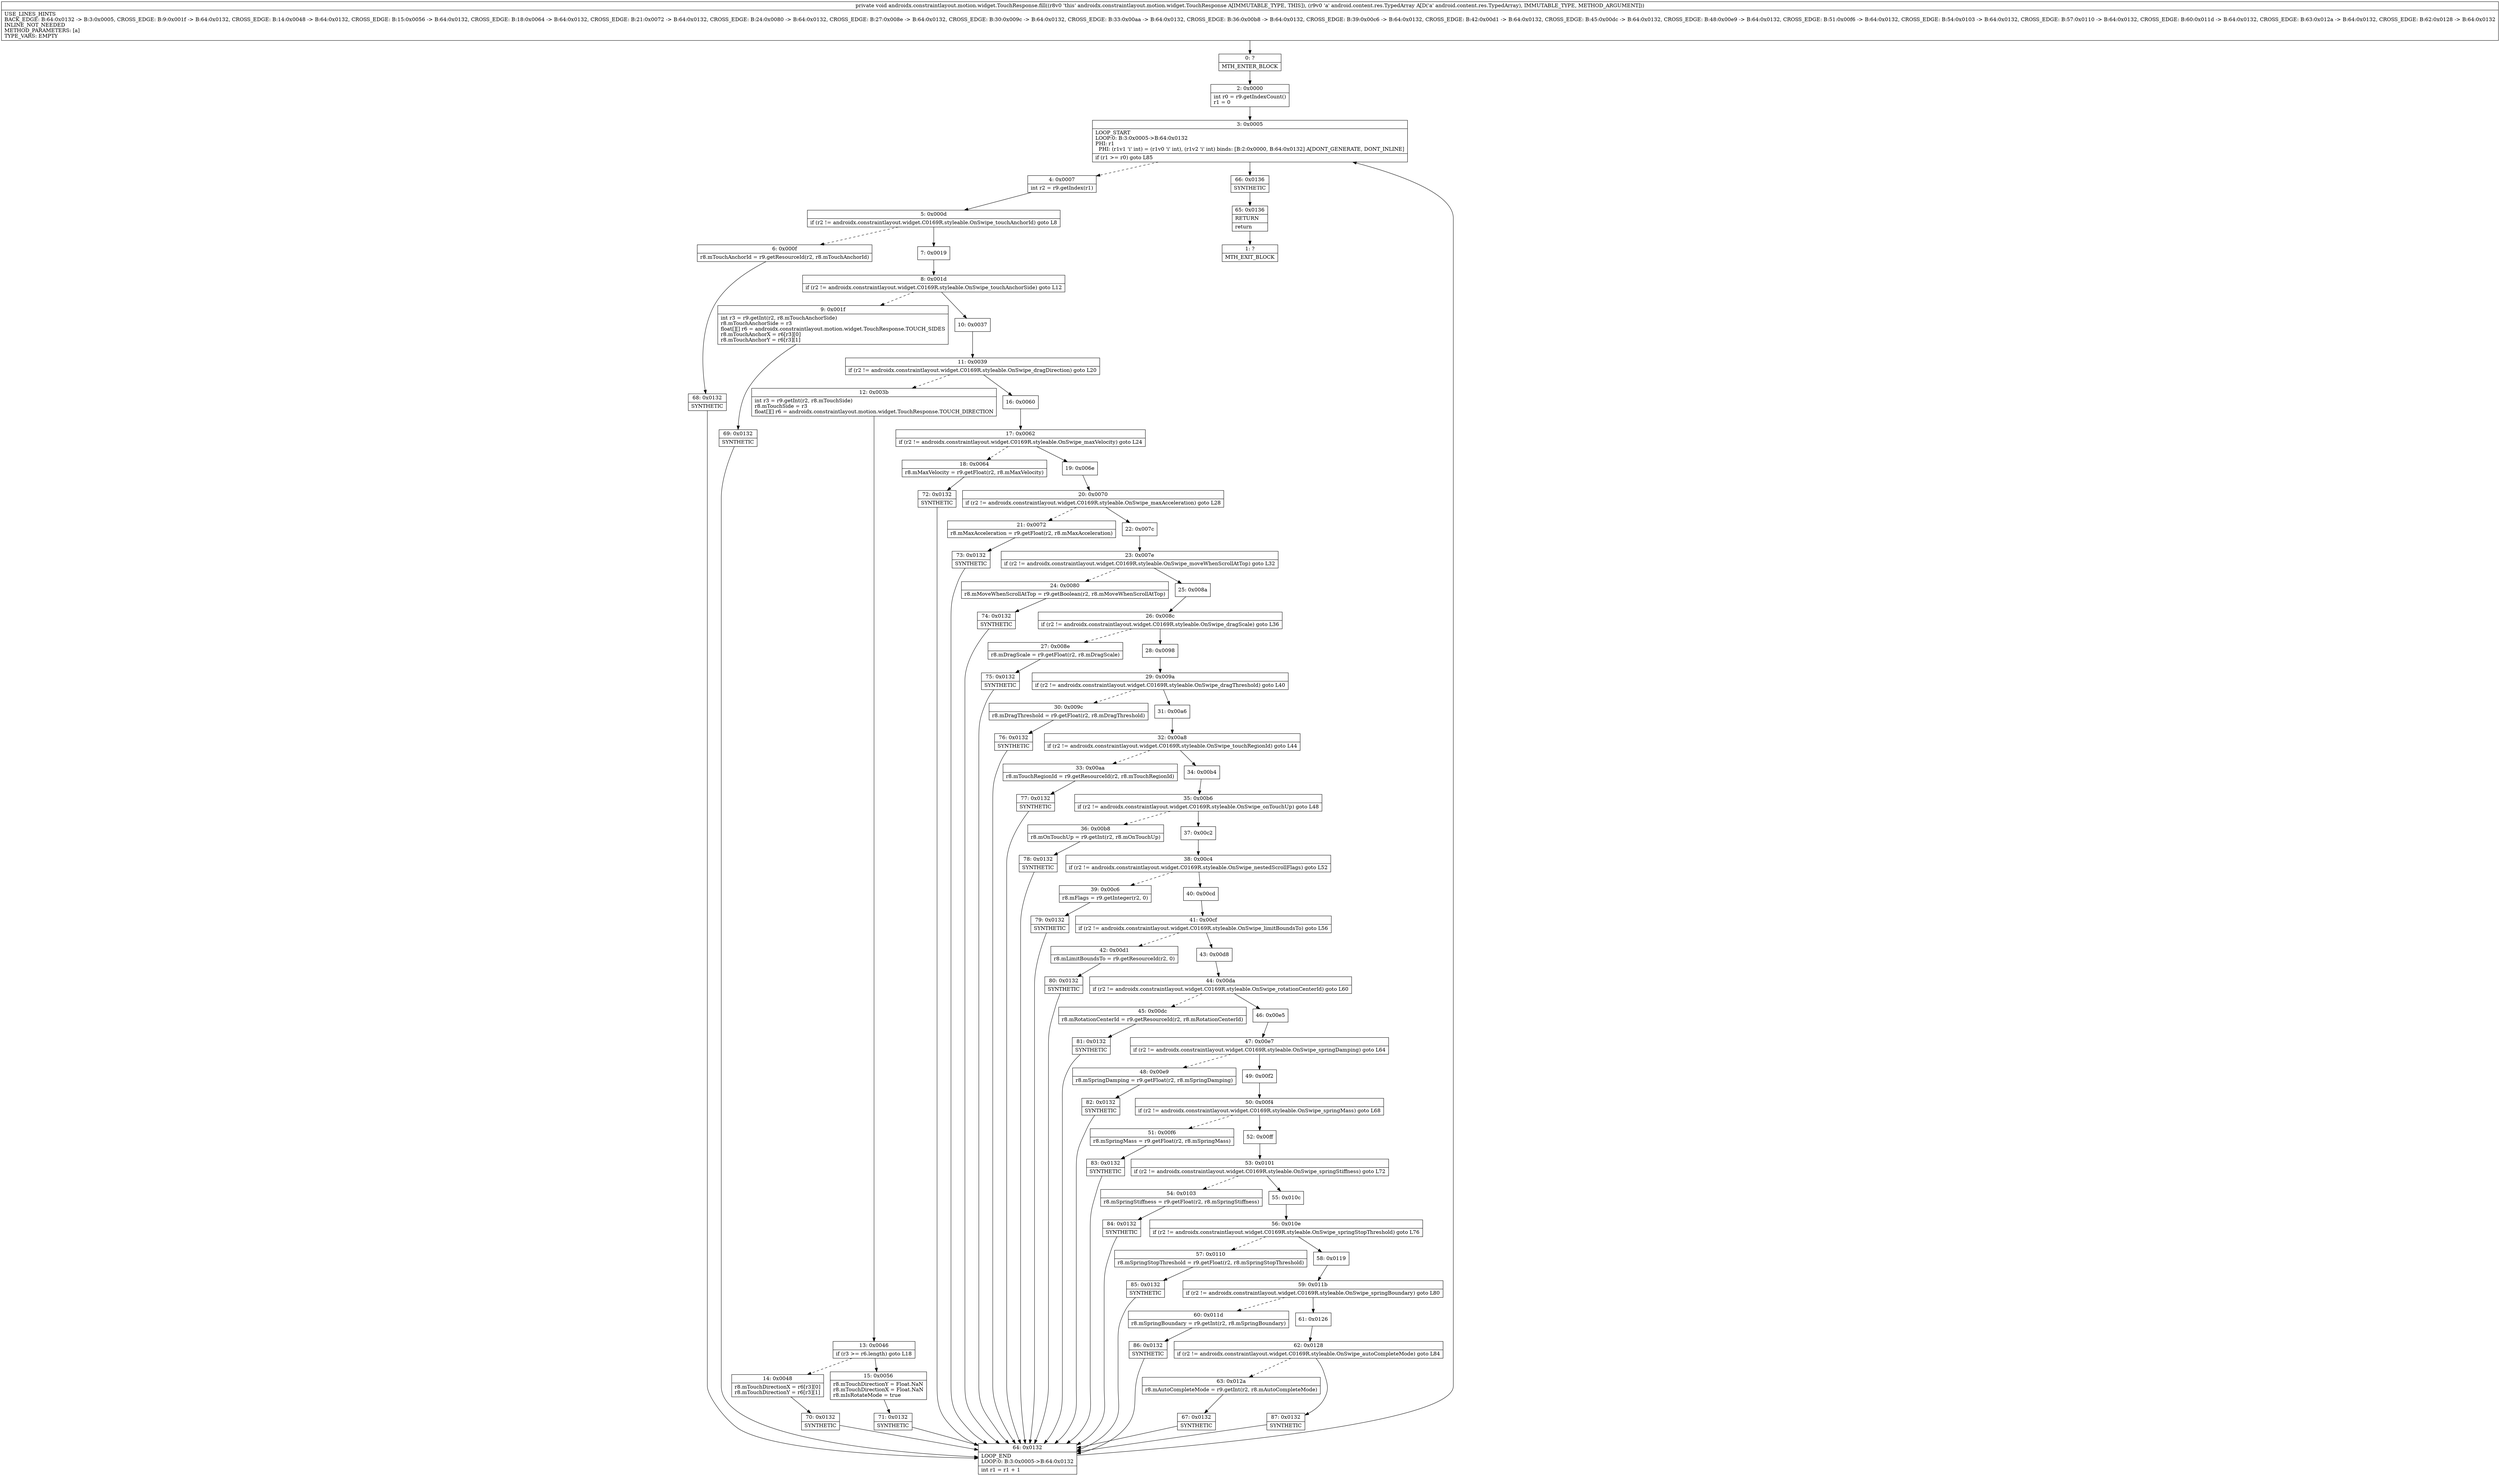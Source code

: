 digraph "CFG forandroidx.constraintlayout.motion.widget.TouchResponse.fill(Landroid\/content\/res\/TypedArray;)V" {
Node_0 [shape=record,label="{0\:\ ?|MTH_ENTER_BLOCK\l}"];
Node_2 [shape=record,label="{2\:\ 0x0000|int r0 = r9.getIndexCount()\lr1 = 0\l}"];
Node_3 [shape=record,label="{3\:\ 0x0005|LOOP_START\lLOOP:0: B:3:0x0005\-\>B:64:0x0132\lPHI: r1 \l  PHI: (r1v1 'i' int) = (r1v0 'i' int), (r1v2 'i' int) binds: [B:2:0x0000, B:64:0x0132] A[DONT_GENERATE, DONT_INLINE]\l|if (r1 \>= r0) goto L85\l}"];
Node_4 [shape=record,label="{4\:\ 0x0007|int r2 = r9.getIndex(r1)\l}"];
Node_5 [shape=record,label="{5\:\ 0x000d|if (r2 != androidx.constraintlayout.widget.C0169R.styleable.OnSwipe_touchAnchorId) goto L8\l}"];
Node_6 [shape=record,label="{6\:\ 0x000f|r8.mTouchAnchorId = r9.getResourceId(r2, r8.mTouchAnchorId)\l}"];
Node_68 [shape=record,label="{68\:\ 0x0132|SYNTHETIC\l}"];
Node_64 [shape=record,label="{64\:\ 0x0132|LOOP_END\lLOOP:0: B:3:0x0005\-\>B:64:0x0132\l|int r1 = r1 + 1\l}"];
Node_7 [shape=record,label="{7\:\ 0x0019}"];
Node_8 [shape=record,label="{8\:\ 0x001d|if (r2 != androidx.constraintlayout.widget.C0169R.styleable.OnSwipe_touchAnchorSide) goto L12\l}"];
Node_9 [shape=record,label="{9\:\ 0x001f|int r3 = r9.getInt(r2, r8.mTouchAnchorSide)\lr8.mTouchAnchorSide = r3\lfloat[][] r6 = androidx.constraintlayout.motion.widget.TouchResponse.TOUCH_SIDES\lr8.mTouchAnchorX = r6[r3][0]\lr8.mTouchAnchorY = r6[r3][1]\l}"];
Node_69 [shape=record,label="{69\:\ 0x0132|SYNTHETIC\l}"];
Node_10 [shape=record,label="{10\:\ 0x0037}"];
Node_11 [shape=record,label="{11\:\ 0x0039|if (r2 != androidx.constraintlayout.widget.C0169R.styleable.OnSwipe_dragDirection) goto L20\l}"];
Node_12 [shape=record,label="{12\:\ 0x003b|int r3 = r9.getInt(r2, r8.mTouchSide)\lr8.mTouchSide = r3\lfloat[][] r6 = androidx.constraintlayout.motion.widget.TouchResponse.TOUCH_DIRECTION\l}"];
Node_13 [shape=record,label="{13\:\ 0x0046|if (r3 \>= r6.length) goto L18\l}"];
Node_14 [shape=record,label="{14\:\ 0x0048|r8.mTouchDirectionX = r6[r3][0]\lr8.mTouchDirectionY = r6[r3][1]\l}"];
Node_70 [shape=record,label="{70\:\ 0x0132|SYNTHETIC\l}"];
Node_15 [shape=record,label="{15\:\ 0x0056|r8.mTouchDirectionY = Float.NaN\lr8.mTouchDirectionX = Float.NaN\lr8.mIsRotateMode = true\l}"];
Node_71 [shape=record,label="{71\:\ 0x0132|SYNTHETIC\l}"];
Node_16 [shape=record,label="{16\:\ 0x0060}"];
Node_17 [shape=record,label="{17\:\ 0x0062|if (r2 != androidx.constraintlayout.widget.C0169R.styleable.OnSwipe_maxVelocity) goto L24\l}"];
Node_18 [shape=record,label="{18\:\ 0x0064|r8.mMaxVelocity = r9.getFloat(r2, r8.mMaxVelocity)\l}"];
Node_72 [shape=record,label="{72\:\ 0x0132|SYNTHETIC\l}"];
Node_19 [shape=record,label="{19\:\ 0x006e}"];
Node_20 [shape=record,label="{20\:\ 0x0070|if (r2 != androidx.constraintlayout.widget.C0169R.styleable.OnSwipe_maxAcceleration) goto L28\l}"];
Node_21 [shape=record,label="{21\:\ 0x0072|r8.mMaxAcceleration = r9.getFloat(r2, r8.mMaxAcceleration)\l}"];
Node_73 [shape=record,label="{73\:\ 0x0132|SYNTHETIC\l}"];
Node_22 [shape=record,label="{22\:\ 0x007c}"];
Node_23 [shape=record,label="{23\:\ 0x007e|if (r2 != androidx.constraintlayout.widget.C0169R.styleable.OnSwipe_moveWhenScrollAtTop) goto L32\l}"];
Node_24 [shape=record,label="{24\:\ 0x0080|r8.mMoveWhenScrollAtTop = r9.getBoolean(r2, r8.mMoveWhenScrollAtTop)\l}"];
Node_74 [shape=record,label="{74\:\ 0x0132|SYNTHETIC\l}"];
Node_25 [shape=record,label="{25\:\ 0x008a}"];
Node_26 [shape=record,label="{26\:\ 0x008c|if (r2 != androidx.constraintlayout.widget.C0169R.styleable.OnSwipe_dragScale) goto L36\l}"];
Node_27 [shape=record,label="{27\:\ 0x008e|r8.mDragScale = r9.getFloat(r2, r8.mDragScale)\l}"];
Node_75 [shape=record,label="{75\:\ 0x0132|SYNTHETIC\l}"];
Node_28 [shape=record,label="{28\:\ 0x0098}"];
Node_29 [shape=record,label="{29\:\ 0x009a|if (r2 != androidx.constraintlayout.widget.C0169R.styleable.OnSwipe_dragThreshold) goto L40\l}"];
Node_30 [shape=record,label="{30\:\ 0x009c|r8.mDragThreshold = r9.getFloat(r2, r8.mDragThreshold)\l}"];
Node_76 [shape=record,label="{76\:\ 0x0132|SYNTHETIC\l}"];
Node_31 [shape=record,label="{31\:\ 0x00a6}"];
Node_32 [shape=record,label="{32\:\ 0x00a8|if (r2 != androidx.constraintlayout.widget.C0169R.styleable.OnSwipe_touchRegionId) goto L44\l}"];
Node_33 [shape=record,label="{33\:\ 0x00aa|r8.mTouchRegionId = r9.getResourceId(r2, r8.mTouchRegionId)\l}"];
Node_77 [shape=record,label="{77\:\ 0x0132|SYNTHETIC\l}"];
Node_34 [shape=record,label="{34\:\ 0x00b4}"];
Node_35 [shape=record,label="{35\:\ 0x00b6|if (r2 != androidx.constraintlayout.widget.C0169R.styleable.OnSwipe_onTouchUp) goto L48\l}"];
Node_36 [shape=record,label="{36\:\ 0x00b8|r8.mOnTouchUp = r9.getInt(r2, r8.mOnTouchUp)\l}"];
Node_78 [shape=record,label="{78\:\ 0x0132|SYNTHETIC\l}"];
Node_37 [shape=record,label="{37\:\ 0x00c2}"];
Node_38 [shape=record,label="{38\:\ 0x00c4|if (r2 != androidx.constraintlayout.widget.C0169R.styleable.OnSwipe_nestedScrollFlags) goto L52\l}"];
Node_39 [shape=record,label="{39\:\ 0x00c6|r8.mFlags = r9.getInteger(r2, 0)\l}"];
Node_79 [shape=record,label="{79\:\ 0x0132|SYNTHETIC\l}"];
Node_40 [shape=record,label="{40\:\ 0x00cd}"];
Node_41 [shape=record,label="{41\:\ 0x00cf|if (r2 != androidx.constraintlayout.widget.C0169R.styleable.OnSwipe_limitBoundsTo) goto L56\l}"];
Node_42 [shape=record,label="{42\:\ 0x00d1|r8.mLimitBoundsTo = r9.getResourceId(r2, 0)\l}"];
Node_80 [shape=record,label="{80\:\ 0x0132|SYNTHETIC\l}"];
Node_43 [shape=record,label="{43\:\ 0x00d8}"];
Node_44 [shape=record,label="{44\:\ 0x00da|if (r2 != androidx.constraintlayout.widget.C0169R.styleable.OnSwipe_rotationCenterId) goto L60\l}"];
Node_45 [shape=record,label="{45\:\ 0x00dc|r8.mRotationCenterId = r9.getResourceId(r2, r8.mRotationCenterId)\l}"];
Node_81 [shape=record,label="{81\:\ 0x0132|SYNTHETIC\l}"];
Node_46 [shape=record,label="{46\:\ 0x00e5}"];
Node_47 [shape=record,label="{47\:\ 0x00e7|if (r2 != androidx.constraintlayout.widget.C0169R.styleable.OnSwipe_springDamping) goto L64\l}"];
Node_48 [shape=record,label="{48\:\ 0x00e9|r8.mSpringDamping = r9.getFloat(r2, r8.mSpringDamping)\l}"];
Node_82 [shape=record,label="{82\:\ 0x0132|SYNTHETIC\l}"];
Node_49 [shape=record,label="{49\:\ 0x00f2}"];
Node_50 [shape=record,label="{50\:\ 0x00f4|if (r2 != androidx.constraintlayout.widget.C0169R.styleable.OnSwipe_springMass) goto L68\l}"];
Node_51 [shape=record,label="{51\:\ 0x00f6|r8.mSpringMass = r9.getFloat(r2, r8.mSpringMass)\l}"];
Node_83 [shape=record,label="{83\:\ 0x0132|SYNTHETIC\l}"];
Node_52 [shape=record,label="{52\:\ 0x00ff}"];
Node_53 [shape=record,label="{53\:\ 0x0101|if (r2 != androidx.constraintlayout.widget.C0169R.styleable.OnSwipe_springStiffness) goto L72\l}"];
Node_54 [shape=record,label="{54\:\ 0x0103|r8.mSpringStiffness = r9.getFloat(r2, r8.mSpringStiffness)\l}"];
Node_84 [shape=record,label="{84\:\ 0x0132|SYNTHETIC\l}"];
Node_55 [shape=record,label="{55\:\ 0x010c}"];
Node_56 [shape=record,label="{56\:\ 0x010e|if (r2 != androidx.constraintlayout.widget.C0169R.styleable.OnSwipe_springStopThreshold) goto L76\l}"];
Node_57 [shape=record,label="{57\:\ 0x0110|r8.mSpringStopThreshold = r9.getFloat(r2, r8.mSpringStopThreshold)\l}"];
Node_85 [shape=record,label="{85\:\ 0x0132|SYNTHETIC\l}"];
Node_58 [shape=record,label="{58\:\ 0x0119}"];
Node_59 [shape=record,label="{59\:\ 0x011b|if (r2 != androidx.constraintlayout.widget.C0169R.styleable.OnSwipe_springBoundary) goto L80\l}"];
Node_60 [shape=record,label="{60\:\ 0x011d|r8.mSpringBoundary = r9.getInt(r2, r8.mSpringBoundary)\l}"];
Node_86 [shape=record,label="{86\:\ 0x0132|SYNTHETIC\l}"];
Node_61 [shape=record,label="{61\:\ 0x0126}"];
Node_62 [shape=record,label="{62\:\ 0x0128|if (r2 != androidx.constraintlayout.widget.C0169R.styleable.OnSwipe_autoCompleteMode) goto L84\l}"];
Node_63 [shape=record,label="{63\:\ 0x012a|r8.mAutoCompleteMode = r9.getInt(r2, r8.mAutoCompleteMode)\l}"];
Node_67 [shape=record,label="{67\:\ 0x0132|SYNTHETIC\l}"];
Node_87 [shape=record,label="{87\:\ 0x0132|SYNTHETIC\l}"];
Node_66 [shape=record,label="{66\:\ 0x0136|SYNTHETIC\l}"];
Node_65 [shape=record,label="{65\:\ 0x0136|RETURN\l|return\l}"];
Node_1 [shape=record,label="{1\:\ ?|MTH_EXIT_BLOCK\l}"];
MethodNode[shape=record,label="{private void androidx.constraintlayout.motion.widget.TouchResponse.fill((r8v0 'this' androidx.constraintlayout.motion.widget.TouchResponse A[IMMUTABLE_TYPE, THIS]), (r9v0 'a' android.content.res.TypedArray A[D('a' android.content.res.TypedArray), IMMUTABLE_TYPE, METHOD_ARGUMENT]))  | USE_LINES_HINTS\lBACK_EDGE: B:64:0x0132 \-\> B:3:0x0005, CROSS_EDGE: B:9:0x001f \-\> B:64:0x0132, CROSS_EDGE: B:14:0x0048 \-\> B:64:0x0132, CROSS_EDGE: B:15:0x0056 \-\> B:64:0x0132, CROSS_EDGE: B:18:0x0064 \-\> B:64:0x0132, CROSS_EDGE: B:21:0x0072 \-\> B:64:0x0132, CROSS_EDGE: B:24:0x0080 \-\> B:64:0x0132, CROSS_EDGE: B:27:0x008e \-\> B:64:0x0132, CROSS_EDGE: B:30:0x009c \-\> B:64:0x0132, CROSS_EDGE: B:33:0x00aa \-\> B:64:0x0132, CROSS_EDGE: B:36:0x00b8 \-\> B:64:0x0132, CROSS_EDGE: B:39:0x00c6 \-\> B:64:0x0132, CROSS_EDGE: B:42:0x00d1 \-\> B:64:0x0132, CROSS_EDGE: B:45:0x00dc \-\> B:64:0x0132, CROSS_EDGE: B:48:0x00e9 \-\> B:64:0x0132, CROSS_EDGE: B:51:0x00f6 \-\> B:64:0x0132, CROSS_EDGE: B:54:0x0103 \-\> B:64:0x0132, CROSS_EDGE: B:57:0x0110 \-\> B:64:0x0132, CROSS_EDGE: B:60:0x011d \-\> B:64:0x0132, CROSS_EDGE: B:63:0x012a \-\> B:64:0x0132, CROSS_EDGE: B:62:0x0128 \-\> B:64:0x0132\lINLINE_NOT_NEEDED\lMETHOD_PARAMETERS: [a]\lTYPE_VARS: EMPTY\l}"];
MethodNode -> Node_0;Node_0 -> Node_2;
Node_2 -> Node_3;
Node_3 -> Node_4[style=dashed];
Node_3 -> Node_66;
Node_4 -> Node_5;
Node_5 -> Node_6[style=dashed];
Node_5 -> Node_7;
Node_6 -> Node_68;
Node_68 -> Node_64;
Node_64 -> Node_3;
Node_7 -> Node_8;
Node_8 -> Node_9[style=dashed];
Node_8 -> Node_10;
Node_9 -> Node_69;
Node_69 -> Node_64;
Node_10 -> Node_11;
Node_11 -> Node_12[style=dashed];
Node_11 -> Node_16;
Node_12 -> Node_13;
Node_13 -> Node_14[style=dashed];
Node_13 -> Node_15;
Node_14 -> Node_70;
Node_70 -> Node_64;
Node_15 -> Node_71;
Node_71 -> Node_64;
Node_16 -> Node_17;
Node_17 -> Node_18[style=dashed];
Node_17 -> Node_19;
Node_18 -> Node_72;
Node_72 -> Node_64;
Node_19 -> Node_20;
Node_20 -> Node_21[style=dashed];
Node_20 -> Node_22;
Node_21 -> Node_73;
Node_73 -> Node_64;
Node_22 -> Node_23;
Node_23 -> Node_24[style=dashed];
Node_23 -> Node_25;
Node_24 -> Node_74;
Node_74 -> Node_64;
Node_25 -> Node_26;
Node_26 -> Node_27[style=dashed];
Node_26 -> Node_28;
Node_27 -> Node_75;
Node_75 -> Node_64;
Node_28 -> Node_29;
Node_29 -> Node_30[style=dashed];
Node_29 -> Node_31;
Node_30 -> Node_76;
Node_76 -> Node_64;
Node_31 -> Node_32;
Node_32 -> Node_33[style=dashed];
Node_32 -> Node_34;
Node_33 -> Node_77;
Node_77 -> Node_64;
Node_34 -> Node_35;
Node_35 -> Node_36[style=dashed];
Node_35 -> Node_37;
Node_36 -> Node_78;
Node_78 -> Node_64;
Node_37 -> Node_38;
Node_38 -> Node_39[style=dashed];
Node_38 -> Node_40;
Node_39 -> Node_79;
Node_79 -> Node_64;
Node_40 -> Node_41;
Node_41 -> Node_42[style=dashed];
Node_41 -> Node_43;
Node_42 -> Node_80;
Node_80 -> Node_64;
Node_43 -> Node_44;
Node_44 -> Node_45[style=dashed];
Node_44 -> Node_46;
Node_45 -> Node_81;
Node_81 -> Node_64;
Node_46 -> Node_47;
Node_47 -> Node_48[style=dashed];
Node_47 -> Node_49;
Node_48 -> Node_82;
Node_82 -> Node_64;
Node_49 -> Node_50;
Node_50 -> Node_51[style=dashed];
Node_50 -> Node_52;
Node_51 -> Node_83;
Node_83 -> Node_64;
Node_52 -> Node_53;
Node_53 -> Node_54[style=dashed];
Node_53 -> Node_55;
Node_54 -> Node_84;
Node_84 -> Node_64;
Node_55 -> Node_56;
Node_56 -> Node_57[style=dashed];
Node_56 -> Node_58;
Node_57 -> Node_85;
Node_85 -> Node_64;
Node_58 -> Node_59;
Node_59 -> Node_60[style=dashed];
Node_59 -> Node_61;
Node_60 -> Node_86;
Node_86 -> Node_64;
Node_61 -> Node_62;
Node_62 -> Node_63[style=dashed];
Node_62 -> Node_87;
Node_63 -> Node_67;
Node_67 -> Node_64;
Node_87 -> Node_64;
Node_66 -> Node_65;
Node_65 -> Node_1;
}

